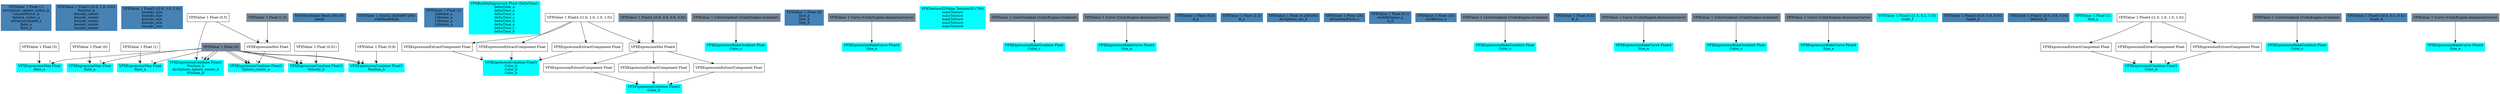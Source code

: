 digraph G {
node0 [shape="box" color="steelblue" style="filled" label="VFXValue`1 Float (1)
ArcSphere_sphere_radius_b
volumeFactor_b
Sphere_radius_a
attractionSpeed_a
Rate_a
Rate_a"]
node1 [shape="box" color="steelblue" style="filled" label="VFXValue`1 Float3 ((0.0, 1.0, 0.0))
Position_a
bounds_center
bounds_center
bounds_center
bounds_center
bounds_center"]
node2 [shape="box" color="steelblue" style="filled" label="VFXValue`1 Float3 ((2.0, 3.0, 2.0))
bounds_size
bounds_size
bounds_size
bounds_size
bounds_size"]
node3 [shape="box" color="cyan" style="filled" label="VFXExpressionMax Float
Rate_a"]
node4 [shape="box" label="VFXValue`1 Float (5)"]
node5 [shape="box" color="lightslategray" style="filled" label="VFXValue`1 Float (0)"]
node6 [shape="box" color="cyan" style="filled" label="VFXExpressionMax Float
Rate_a"]
node7 [shape="box" label="VFXValue`1 Float (0)"]
node8 [shape="box" color="cyan" style="filled" label="VFXExpressionMax Float
Rate_a"]
node9 [shape="box" label="VFXValue`1 Float (1)"]
node10 [shape="box" color="steelblue" style="filled" label="VFXMeshValue Mesh (30146)
mesh"]
node11 [shape="box" color="steelblue" style="filled" label="VFXValue`1 Uint32 (4294967295)
subMeshMask"]
node12 [shape="box" color="steelblue" style="filled" label="VFXValue`1 Float (2)
Lifetime_a
Lifetime_a
Lifetime_a
Lifetime_a"]
node13 [shape="box" color="cyan" style="filled" label="VFXExpressionCombine Float3
Position_b
ArcSphere_sphere_center_b
Position_b"]
node14 [shape="box" label="VFXValue`1 Float (0.5)"]
node15 [shape="box" color="cyan" style="filled" label="VFXBuiltInExpression Float (DeltaTime)
deltaTime_a
deltaTime_a
deltaTime_a
deltaTime_c
deltaTime_d
deltaTime_a
deltaTime_c
deltaTime_d"]
node16 [shape="box" color="cyan" style="filled" label="VFXExpressionCombine Float3
Color_b
Color_b
Color_b"]
node17 [shape="box" label="VFXExpressionExtractComponent Float"]
node18 [shape="box" label="VFXValue`1 Float4 ((1.0, 1.0, 1.0, 1.0))"]
node19 [shape="box" label="VFXExpressionExtractComponent Float"]
node20 [shape="box" label="VFXExpressionExtractComponent Float"]
node21 [shape="box" color="cyan" style="filled" label="VFXExpressionBakeGradient Float
Color_c"]
node22 [shape="box" color="lightslategray" style="filled" label="VFXValue`1 ColorGradient (UnityEngine.Gradient)"]
node23 [shape="box" color="steelblue" style="filled" label="VFXValue`1 Float (6)
Size_d
Size_d
Size_d"]
node24 [shape="box" color="cyan" style="filled" label="VFXExpressionBakeCurve Float4
Size_e"]
node25 [shape="box" color="lightslategray" style="filled" label="VFXValue`1 Curve (UnityEngine.AnimationCurve)"]
node26 [shape="box" color="cyan" style="filled" label="VFXTexture2DValue Texture2D (756)
mainTexture
mainTexture
mainTexture
mainTexture
mainTexture"]
node27 [shape="box" color="cyan" style="filled" label="VFXExpressionCombine Float3
Color_b"]
node28 [shape="box" label="VFXExpressionExtractComponent Float"]
node29 [shape="box" label="VFXExpressionMul Float4"]
node30 [shape="box" color="lightslategray" style="filled" label="VFXValue`1 Float4 ((0.8, 0.8, 0.8, 0.8))"]
node31 [shape="box" label="VFXExpressionExtractComponent Float"]
node32 [shape="box" label="VFXExpressionExtractComponent Float"]
node33 [shape="box" color="cyan" style="filled" label="VFXExpressionBakeGradient Float
Color_c"]
node34 [shape="box" color="lightslategray" style="filled" label="VFXValue`1 ColorGradient (UnityEngine.Gradient)"]
node35 [shape="box" color="cyan" style="filled" label="VFXExpressionBakeCurve Float4
Size_e"]
node36 [shape="box" color="lightslategray" style="filled" label="VFXValue`1 Curve (UnityEngine.AnimationCurve)"]
node37 [shape="box" color="steelblue" style="filled" label="VFXValue`1 Float (0.6)
A_a"]
node38 [shape="box" color="steelblue" style="filled" label="VFXValue`1 Float (1.2)
B_a"]
node39 [shape="box" color="steelblue" style="filled" label="VFXValue`1 Float (6.283185)
ArcSphere_arc_b"]
node40 [shape="box" color="cyan" style="filled" label="VFXExpressionCombine Float3
Sphere_center_a"]
node41 [shape="box" label="VFXExpressionMul Float"]
node42 [shape="box" color="lightslategray" style="filled" label="VFXValue`1 Float (1.5)"]
node43 [shape="box" color="steelblue" style="filled" label="VFXValue`1 Float (20)
attractionForce_a"]
node44 [shape="box" color="steelblue" style="filled" label="VFXValue`1 Float (0.1)
stickDistance_a
A_d"]
node45 [shape="box" color="steelblue" style="filled" label="VFXValue`1 Float (10)
stickForce_a"]
node46 [shape="box" color="cyan" style="filled" label="VFXExpressionCombine Float3
Velocity_b"]
node47 [shape="box" label="VFXValue`1 Float (0.01)"]
node48 [shape="box" color="cyan" style="filled" label="VFXExpressionBakeGradient Float
Color_c"]
node49 [shape="box" color="lightslategray" style="filled" label="VFXValue`1 ColorGradient (UnityEngine.Gradient)"]
node50 [shape="box" color="steelblue" style="filled" label="VFXValue`1 Float (0.4)
B_d"]
node51 [shape="box" color="cyan" style="filled" label="VFXExpressionBakeCurve Float4
Size_e"]
node52 [shape="box" color="lightslategray" style="filled" label="VFXValue`1 Curve (UnityEngine.AnimationCurve)"]
node53 [shape="box" color="cyan" style="filled" label="VFXExpressionBakeGradient Float
Color_c"]
node54 [shape="box" color="lightslategray" style="filled" label="VFXValue`1 ColorGradient (UnityEngine.Gradient)"]
node55 [shape="box" color="cyan" style="filled" label="VFXExpressionBakeCurve Float4
Size_e"]
node56 [shape="box" color="lightslategray" style="filled" label="VFXValue`1 Curve (UnityEngine.AnimationCurve)"]
node57 [shape="box" color="cyan" style="filled" label="VFXValue`1 Float3 ((1.5, 0.2, 1.0))
Scale_f"]
node58 [shape="box" color="cyan" style="filled" label="VFXExpressionCombine Float3
Position_b"]
node59 [shape="box" label="VFXValue`1 Float (0.8)"]
node60 [shape="box" color="steelblue" style="filled" label="VFXValue`1 Float3 ((0.0, 0.8, 0.0))
Angle_a"]
node61 [shape="box" color="steelblue" style="filled" label="VFXValue`1 Float3 ((0.0, 0.0, 0.0))
Velocity_b"]
node62 [shape="box" color="cyan" style="filled" label="VFXValue`1 Float (1)
Size_a"]
node63 [shape="box" color="cyan" style="filled" label="VFXExpressionCombine Float3
Color_b"]
node64 [shape="box" label="VFXExpressionExtractComponent Float"]
node65 [shape="box" label="VFXValue`1 Float4 ((1.0, 1.0, 1.0, 1.0))"]
node66 [shape="box" label="VFXExpressionExtractComponent Float"]
node67 [shape="box" label="VFXExpressionExtractComponent Float"]
node68 [shape="box" color="cyan" style="filled" label="VFXExpressionBakeGradient Float
Color_c"]
node69 [shape="box" color="lightslategray" style="filled" label="VFXValue`1 ColorGradient (UnityEngine.Gradient)"]
node70 [shape="box" color="steelblue" style="filled" label="VFXValue`1 Float3 ((0.4, 0.1, 0.4))
Scale_d"]
node71 [shape="box" color="cyan" style="filled" label="VFXExpressionBakeCurve Float4
Size_e"]
node72 [shape="box" color="lightslategray" style="filled" label="VFXValue`1 Curve (UnityEngine.AnimationCurve)"]
node4 -> node3 [headlabel="0"]
node5 -> node3 [headlabel="1"]
node7 -> node6 [headlabel="0"]
node5 -> node6 [headlabel="1"]
node9 -> node8 [headlabel="0"]
node5 -> node8 [headlabel="1"]
node5 -> node13 [headlabel="0"]
node14 -> node13 [headlabel="1"]
node5 -> node13 [headlabel="2"]
node17 -> node16 [headlabel="0"]
node19 -> node16 [headlabel="1"]
node20 -> node16 [headlabel="2"]
node18 -> node17 
node18 -> node19 
node18 -> node20 
node22 -> node21 
node25 -> node24 
node28 -> node27 [headlabel="0"]
node31 -> node27 [headlabel="1"]
node32 -> node27 [headlabel="2"]
node29 -> node28 
node18 -> node29 [headlabel="0"]
node30 -> node29 [headlabel="1"]
node29 -> node31 
node29 -> node32 
node34 -> node33 
node36 -> node35 
node5 -> node40 [headlabel="0"]
node41 -> node40 [headlabel="1"]
node5 -> node40 [headlabel="2"]
node14 -> node41 [headlabel="0"]
node42 -> node41 [headlabel="1"]
node5 -> node46 [headlabel="0"]
node47 -> node46 [headlabel="1"]
node5 -> node46 [headlabel="2"]
node49 -> node48 
node52 -> node51 
node54 -> node53 
node56 -> node55 
node5 -> node58 [headlabel="0"]
node59 -> node58 [headlabel="1"]
node5 -> node58 [headlabel="2"]
node64 -> node63 [headlabel="0"]
node66 -> node63 [headlabel="1"]
node67 -> node63 [headlabel="2"]
node65 -> node64 
node65 -> node66 
node65 -> node67 
node69 -> node68 
node72 -> node71 
}
